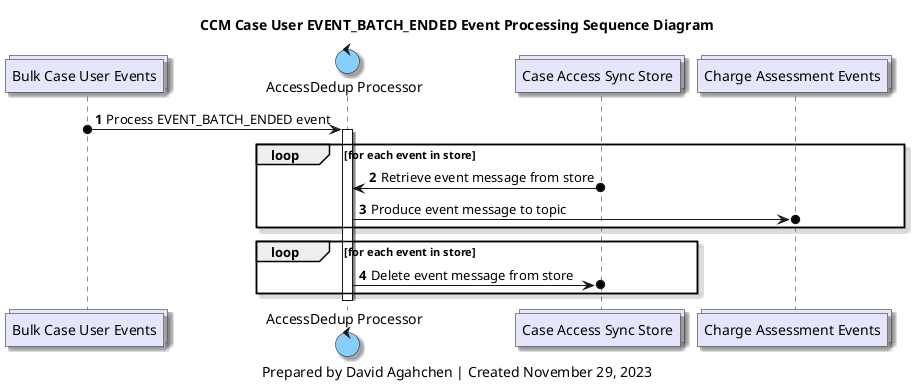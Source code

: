 @startuml
'hide footbox

skinparam Shadowing true
skinparam CollectionsBackgroundColor Lavender
skinparam ControlBackgroundColor LightSkyBlue
skinparam BoundaryBackgroundColor LightGrey

/' 
Available colours
https://plantuml-documentation.readthedocs.io/en/latest/formatting/color-names.html
'/

collections bulk_case_users_topic as "Bulk Case User Events"
control accessdedup_processor as "AccessDedup Processor"
collections case_access_sync_store as "Case Access Sync Store"
collections charge_assessments_topic as "Charge Assessment Events"

title
CCM Case User EVENT_BATCH_ENDED Event Processing Sequence Diagram
end title

autonumber

bulk_case_users_topic o-> accessdedup_processor : Process EVENT_BATCH_ENDED event

activate accessdedup_processor

loop for each event in store
    accessdedup_processor <-o case_access_sync_store : Retrieve event message from store
    accessdedup_processor ->o charge_assessments_topic : Produce event message to topic
end loop

loop for each event in store
    accessdedup_processor ->o case_access_sync_store : Delete event message from store
end loop

deactivate accessdedup_processor

caption
Prepared by David Agahchen | Created November 29, 2023
end caption
@enduml